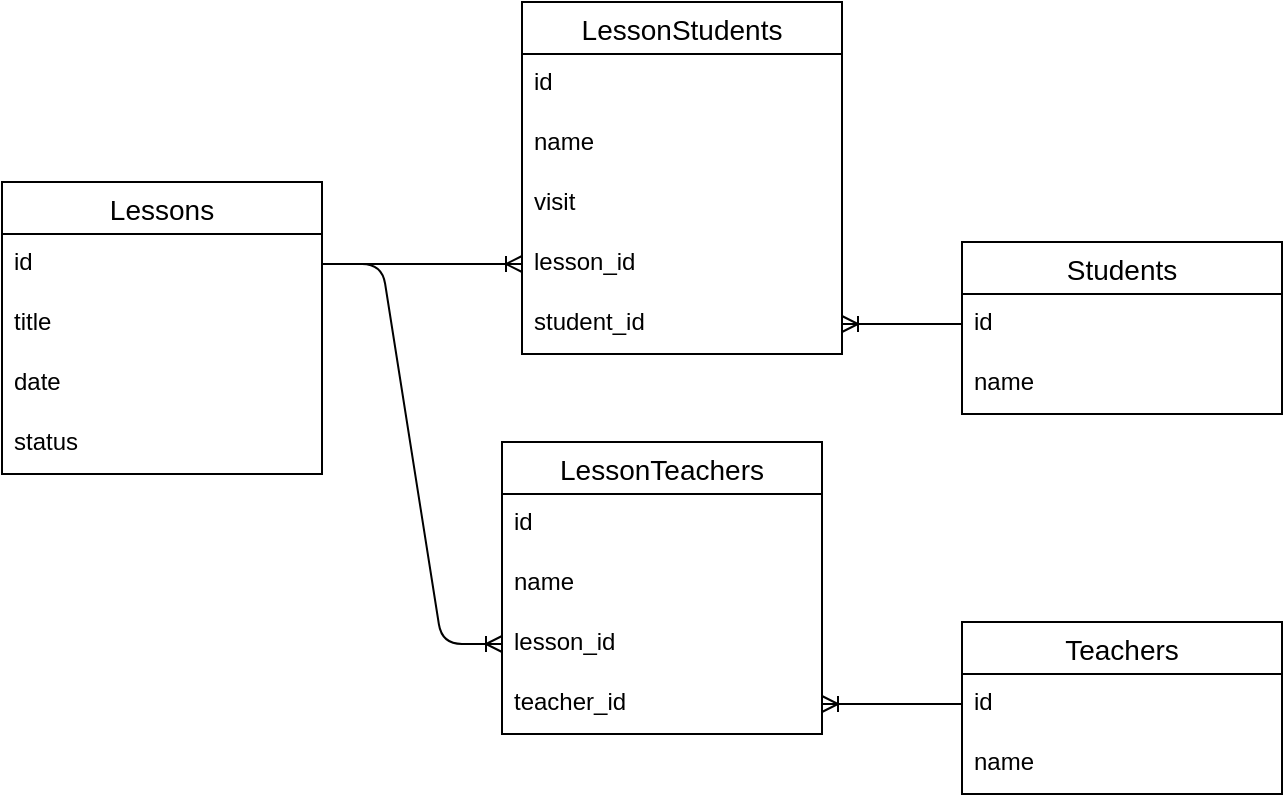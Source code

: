 <mxfile version="15.2.9" type="device"><diagram id="V5o1UJdcM8X_SlUO_Waj" name="Page-1"><mxGraphModel dx="1108" dy="436" grid="1" gridSize="10" guides="1" tooltips="1" connect="1" arrows="1" fold="1" page="1" pageScale="1" pageWidth="827" pageHeight="1169" math="0" shadow="0"><root><mxCell id="0"/><mxCell id="1" parent="0"/><mxCell id="bHF9nUf4xGBbY1UBTL5w-1" value="Lessons" style="swimlane;fontStyle=0;childLayout=stackLayout;horizontal=1;startSize=26;horizontalStack=0;resizeParent=1;resizeParentMax=0;resizeLast=0;collapsible=1;marginBottom=0;align=center;fontSize=14;" vertex="1" parent="1"><mxGeometry x="30" y="130" width="160" height="146" as="geometry"/></mxCell><mxCell id="bHF9nUf4xGBbY1UBTL5w-2" value="id" style="text;strokeColor=none;fillColor=none;spacingLeft=4;spacingRight=4;overflow=hidden;rotatable=0;points=[[0,0.5],[1,0.5]];portConstraint=eastwest;fontSize=12;" vertex="1" parent="bHF9nUf4xGBbY1UBTL5w-1"><mxGeometry y="26" width="160" height="30" as="geometry"/></mxCell><mxCell id="bHF9nUf4xGBbY1UBTL5w-3" value="title" style="text;strokeColor=none;fillColor=none;spacingLeft=4;spacingRight=4;overflow=hidden;rotatable=0;points=[[0,0.5],[1,0.5]];portConstraint=eastwest;fontSize=12;" vertex="1" parent="bHF9nUf4xGBbY1UBTL5w-1"><mxGeometry y="56" width="160" height="30" as="geometry"/></mxCell><mxCell id="bHF9nUf4xGBbY1UBTL5w-4" value="date" style="text;strokeColor=none;fillColor=none;spacingLeft=4;spacingRight=4;overflow=hidden;rotatable=0;points=[[0,0.5],[1,0.5]];portConstraint=eastwest;fontSize=12;" vertex="1" parent="bHF9nUf4xGBbY1UBTL5w-1"><mxGeometry y="86" width="160" height="30" as="geometry"/></mxCell><mxCell id="bHF9nUf4xGBbY1UBTL5w-20" value="status" style="text;strokeColor=none;fillColor=none;spacingLeft=4;spacingRight=4;overflow=hidden;rotatable=0;points=[[0,0.5],[1,0.5]];portConstraint=eastwest;fontSize=12;" vertex="1" parent="bHF9nUf4xGBbY1UBTL5w-1"><mxGeometry y="116" width="160" height="30" as="geometry"/></mxCell><mxCell id="bHF9nUf4xGBbY1UBTL5w-5" value="Students" style="swimlane;fontStyle=0;childLayout=stackLayout;horizontal=1;startSize=26;horizontalStack=0;resizeParent=1;resizeParentMax=0;resizeLast=0;collapsible=1;marginBottom=0;align=center;fontSize=14;" vertex="1" parent="1"><mxGeometry x="510" y="160" width="160" height="86" as="geometry"/></mxCell><mxCell id="bHF9nUf4xGBbY1UBTL5w-6" value="id" style="text;strokeColor=none;fillColor=none;spacingLeft=4;spacingRight=4;overflow=hidden;rotatable=0;points=[[0,0.5],[1,0.5]];portConstraint=eastwest;fontSize=12;" vertex="1" parent="bHF9nUf4xGBbY1UBTL5w-5"><mxGeometry y="26" width="160" height="30" as="geometry"/></mxCell><mxCell id="bHF9nUf4xGBbY1UBTL5w-7" value="name" style="text;strokeColor=none;fillColor=none;spacingLeft=4;spacingRight=4;overflow=hidden;rotatable=0;points=[[0,0.5],[1,0.5]];portConstraint=eastwest;fontSize=12;" vertex="1" parent="bHF9nUf4xGBbY1UBTL5w-5"><mxGeometry y="56" width="160" height="30" as="geometry"/></mxCell><mxCell id="bHF9nUf4xGBbY1UBTL5w-9" value="Teachers" style="swimlane;fontStyle=0;childLayout=stackLayout;horizontal=1;startSize=26;horizontalStack=0;resizeParent=1;resizeParentMax=0;resizeLast=0;collapsible=1;marginBottom=0;align=center;fontSize=14;" vertex="1" parent="1"><mxGeometry x="510" y="350" width="160" height="86" as="geometry"/></mxCell><mxCell id="bHF9nUf4xGBbY1UBTL5w-10" value="id" style="text;strokeColor=none;fillColor=none;spacingLeft=4;spacingRight=4;overflow=hidden;rotatable=0;points=[[0,0.5],[1,0.5]];portConstraint=eastwest;fontSize=12;" vertex="1" parent="bHF9nUf4xGBbY1UBTL5w-9"><mxGeometry y="26" width="160" height="30" as="geometry"/></mxCell><mxCell id="bHF9nUf4xGBbY1UBTL5w-11" value="name" style="text;strokeColor=none;fillColor=none;spacingLeft=4;spacingRight=4;overflow=hidden;rotatable=0;points=[[0,0.5],[1,0.5]];portConstraint=eastwest;fontSize=12;" vertex="1" parent="bHF9nUf4xGBbY1UBTL5w-9"><mxGeometry y="56" width="160" height="30" as="geometry"/></mxCell><mxCell id="bHF9nUf4xGBbY1UBTL5w-13" value="LessonStudents" style="swimlane;fontStyle=0;childLayout=stackLayout;horizontal=1;startSize=26;horizontalStack=0;resizeParent=1;resizeParentMax=0;resizeLast=0;collapsible=1;marginBottom=0;align=center;fontSize=14;" vertex="1" parent="1"><mxGeometry x="290" y="40" width="160" height="176" as="geometry"/></mxCell><mxCell id="bHF9nUf4xGBbY1UBTL5w-14" value="id" style="text;strokeColor=none;fillColor=none;spacingLeft=4;spacingRight=4;overflow=hidden;rotatable=0;points=[[0,0.5],[1,0.5]];portConstraint=eastwest;fontSize=12;" vertex="1" parent="bHF9nUf4xGBbY1UBTL5w-13"><mxGeometry y="26" width="160" height="30" as="geometry"/></mxCell><mxCell id="bHF9nUf4xGBbY1UBTL5w-15" value="name" style="text;strokeColor=none;fillColor=none;spacingLeft=4;spacingRight=4;overflow=hidden;rotatable=0;points=[[0,0.5],[1,0.5]];portConstraint=eastwest;fontSize=12;" vertex="1" parent="bHF9nUf4xGBbY1UBTL5w-13"><mxGeometry y="56" width="160" height="30" as="geometry"/></mxCell><mxCell id="bHF9nUf4xGBbY1UBTL5w-19" value="visit" style="text;strokeColor=none;fillColor=none;spacingLeft=4;spacingRight=4;overflow=hidden;rotatable=0;points=[[0,0.5],[1,0.5]];portConstraint=eastwest;fontSize=12;" vertex="1" parent="bHF9nUf4xGBbY1UBTL5w-13"><mxGeometry y="86" width="160" height="30" as="geometry"/></mxCell><mxCell id="bHF9nUf4xGBbY1UBTL5w-23" value="lesson_id" style="text;strokeColor=none;fillColor=none;spacingLeft=4;spacingRight=4;overflow=hidden;rotatable=0;points=[[0,0.5],[1,0.5]];portConstraint=eastwest;fontSize=12;" vertex="1" parent="bHF9nUf4xGBbY1UBTL5w-13"><mxGeometry y="116" width="160" height="30" as="geometry"/></mxCell><mxCell id="bHF9nUf4xGBbY1UBTL5w-24" value="student_id" style="text;strokeColor=none;fillColor=none;spacingLeft=4;spacingRight=4;overflow=hidden;rotatable=0;points=[[0,0.5],[1,0.5]];portConstraint=eastwest;fontSize=12;" vertex="1" parent="bHF9nUf4xGBbY1UBTL5w-13"><mxGeometry y="146" width="160" height="30" as="geometry"/></mxCell><mxCell id="bHF9nUf4xGBbY1UBTL5w-16" value="LessonTeachers" style="swimlane;fontStyle=0;childLayout=stackLayout;horizontal=1;startSize=26;horizontalStack=0;resizeParent=1;resizeParentMax=0;resizeLast=0;collapsible=1;marginBottom=0;align=center;fontSize=14;" vertex="1" parent="1"><mxGeometry x="280" y="260" width="160" height="146" as="geometry"/></mxCell><mxCell id="bHF9nUf4xGBbY1UBTL5w-17" value="id" style="text;strokeColor=none;fillColor=none;spacingLeft=4;spacingRight=4;overflow=hidden;rotatable=0;points=[[0,0.5],[1,0.5]];portConstraint=eastwest;fontSize=12;" vertex="1" parent="bHF9nUf4xGBbY1UBTL5w-16"><mxGeometry y="26" width="160" height="30" as="geometry"/></mxCell><mxCell id="bHF9nUf4xGBbY1UBTL5w-18" value="name" style="text;strokeColor=none;fillColor=none;spacingLeft=4;spacingRight=4;overflow=hidden;rotatable=0;points=[[0,0.5],[1,0.5]];portConstraint=eastwest;fontSize=12;" vertex="1" parent="bHF9nUf4xGBbY1UBTL5w-16"><mxGeometry y="56" width="160" height="30" as="geometry"/></mxCell><mxCell id="bHF9nUf4xGBbY1UBTL5w-21" value="lesson_id" style="text;strokeColor=none;fillColor=none;spacingLeft=4;spacingRight=4;overflow=hidden;rotatable=0;points=[[0,0.5],[1,0.5]];portConstraint=eastwest;fontSize=12;" vertex="1" parent="bHF9nUf4xGBbY1UBTL5w-16"><mxGeometry y="86" width="160" height="30" as="geometry"/></mxCell><mxCell id="bHF9nUf4xGBbY1UBTL5w-22" value="teacher_id" style="text;strokeColor=none;fillColor=none;spacingLeft=4;spacingRight=4;overflow=hidden;rotatable=0;points=[[0,0.5],[1,0.5]];portConstraint=eastwest;fontSize=12;" vertex="1" parent="bHF9nUf4xGBbY1UBTL5w-16"><mxGeometry y="116" width="160" height="30" as="geometry"/></mxCell><mxCell id="bHF9nUf4xGBbY1UBTL5w-26" value="" style="edgeStyle=entityRelationEdgeStyle;fontSize=12;html=1;endArrow=ERoneToMany;exitX=0;exitY=0.5;exitDx=0;exitDy=0;entryX=1;entryY=0.5;entryDx=0;entryDy=0;" edge="1" parent="1" source="bHF9nUf4xGBbY1UBTL5w-10" target="bHF9nUf4xGBbY1UBTL5w-22"><mxGeometry width="100" height="100" relative="1" as="geometry"><mxPoint x="500" y="450" as="sourcePoint"/><mxPoint x="600" y="350" as="targetPoint"/></mxGeometry></mxCell><mxCell id="bHF9nUf4xGBbY1UBTL5w-27" value="" style="edgeStyle=entityRelationEdgeStyle;fontSize=12;html=1;endArrow=ERoneToMany;exitX=1;exitY=0.5;exitDx=0;exitDy=0;" edge="1" parent="1" source="bHF9nUf4xGBbY1UBTL5w-2" target="bHF9nUf4xGBbY1UBTL5w-21"><mxGeometry width="100" height="100" relative="1" as="geometry"><mxPoint x="120" y="450" as="sourcePoint"/><mxPoint x="220" y="350" as="targetPoint"/></mxGeometry></mxCell><mxCell id="bHF9nUf4xGBbY1UBTL5w-28" value="" style="edgeStyle=entityRelationEdgeStyle;fontSize=12;html=1;endArrow=ERoneToMany;exitX=1;exitY=0.5;exitDx=0;exitDy=0;" edge="1" parent="1" source="bHF9nUf4xGBbY1UBTL5w-2" target="bHF9nUf4xGBbY1UBTL5w-23"><mxGeometry width="100" height="100" relative="1" as="geometry"><mxPoint x="130" y="440" as="sourcePoint"/><mxPoint x="230" y="340" as="targetPoint"/></mxGeometry></mxCell><mxCell id="bHF9nUf4xGBbY1UBTL5w-29" value="" style="edgeStyle=entityRelationEdgeStyle;fontSize=12;html=1;endArrow=ERoneToMany;exitX=0;exitY=0.5;exitDx=0;exitDy=0;" edge="1" parent="1" source="bHF9nUf4xGBbY1UBTL5w-6" target="bHF9nUf4xGBbY1UBTL5w-24"><mxGeometry width="100" height="100" relative="1" as="geometry"><mxPoint x="700" y="260" as="sourcePoint"/><mxPoint x="800" y="160" as="targetPoint"/></mxGeometry></mxCell></root></mxGraphModel></diagram></mxfile>